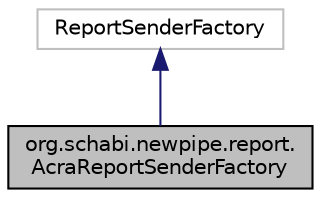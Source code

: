 digraph "org.schabi.newpipe.report.AcraReportSenderFactory"
{
 // LATEX_PDF_SIZE
  edge [fontname="Helvetica",fontsize="10",labelfontname="Helvetica",labelfontsize="10"];
  node [fontname="Helvetica",fontsize="10",shape=record];
  Node0 [label="org.schabi.newpipe.report.\lAcraReportSenderFactory",height=0.2,width=0.4,color="black", fillcolor="grey75", style="filled", fontcolor="black",tooltip=" "];
  Node1 -> Node0 [dir="back",color="midnightblue",fontsize="10",style="solid",fontname="Helvetica"];
  Node1 [label="ReportSenderFactory",height=0.2,width=0.4,color="grey75", fillcolor="white", style="filled",tooltip=" "];
}
